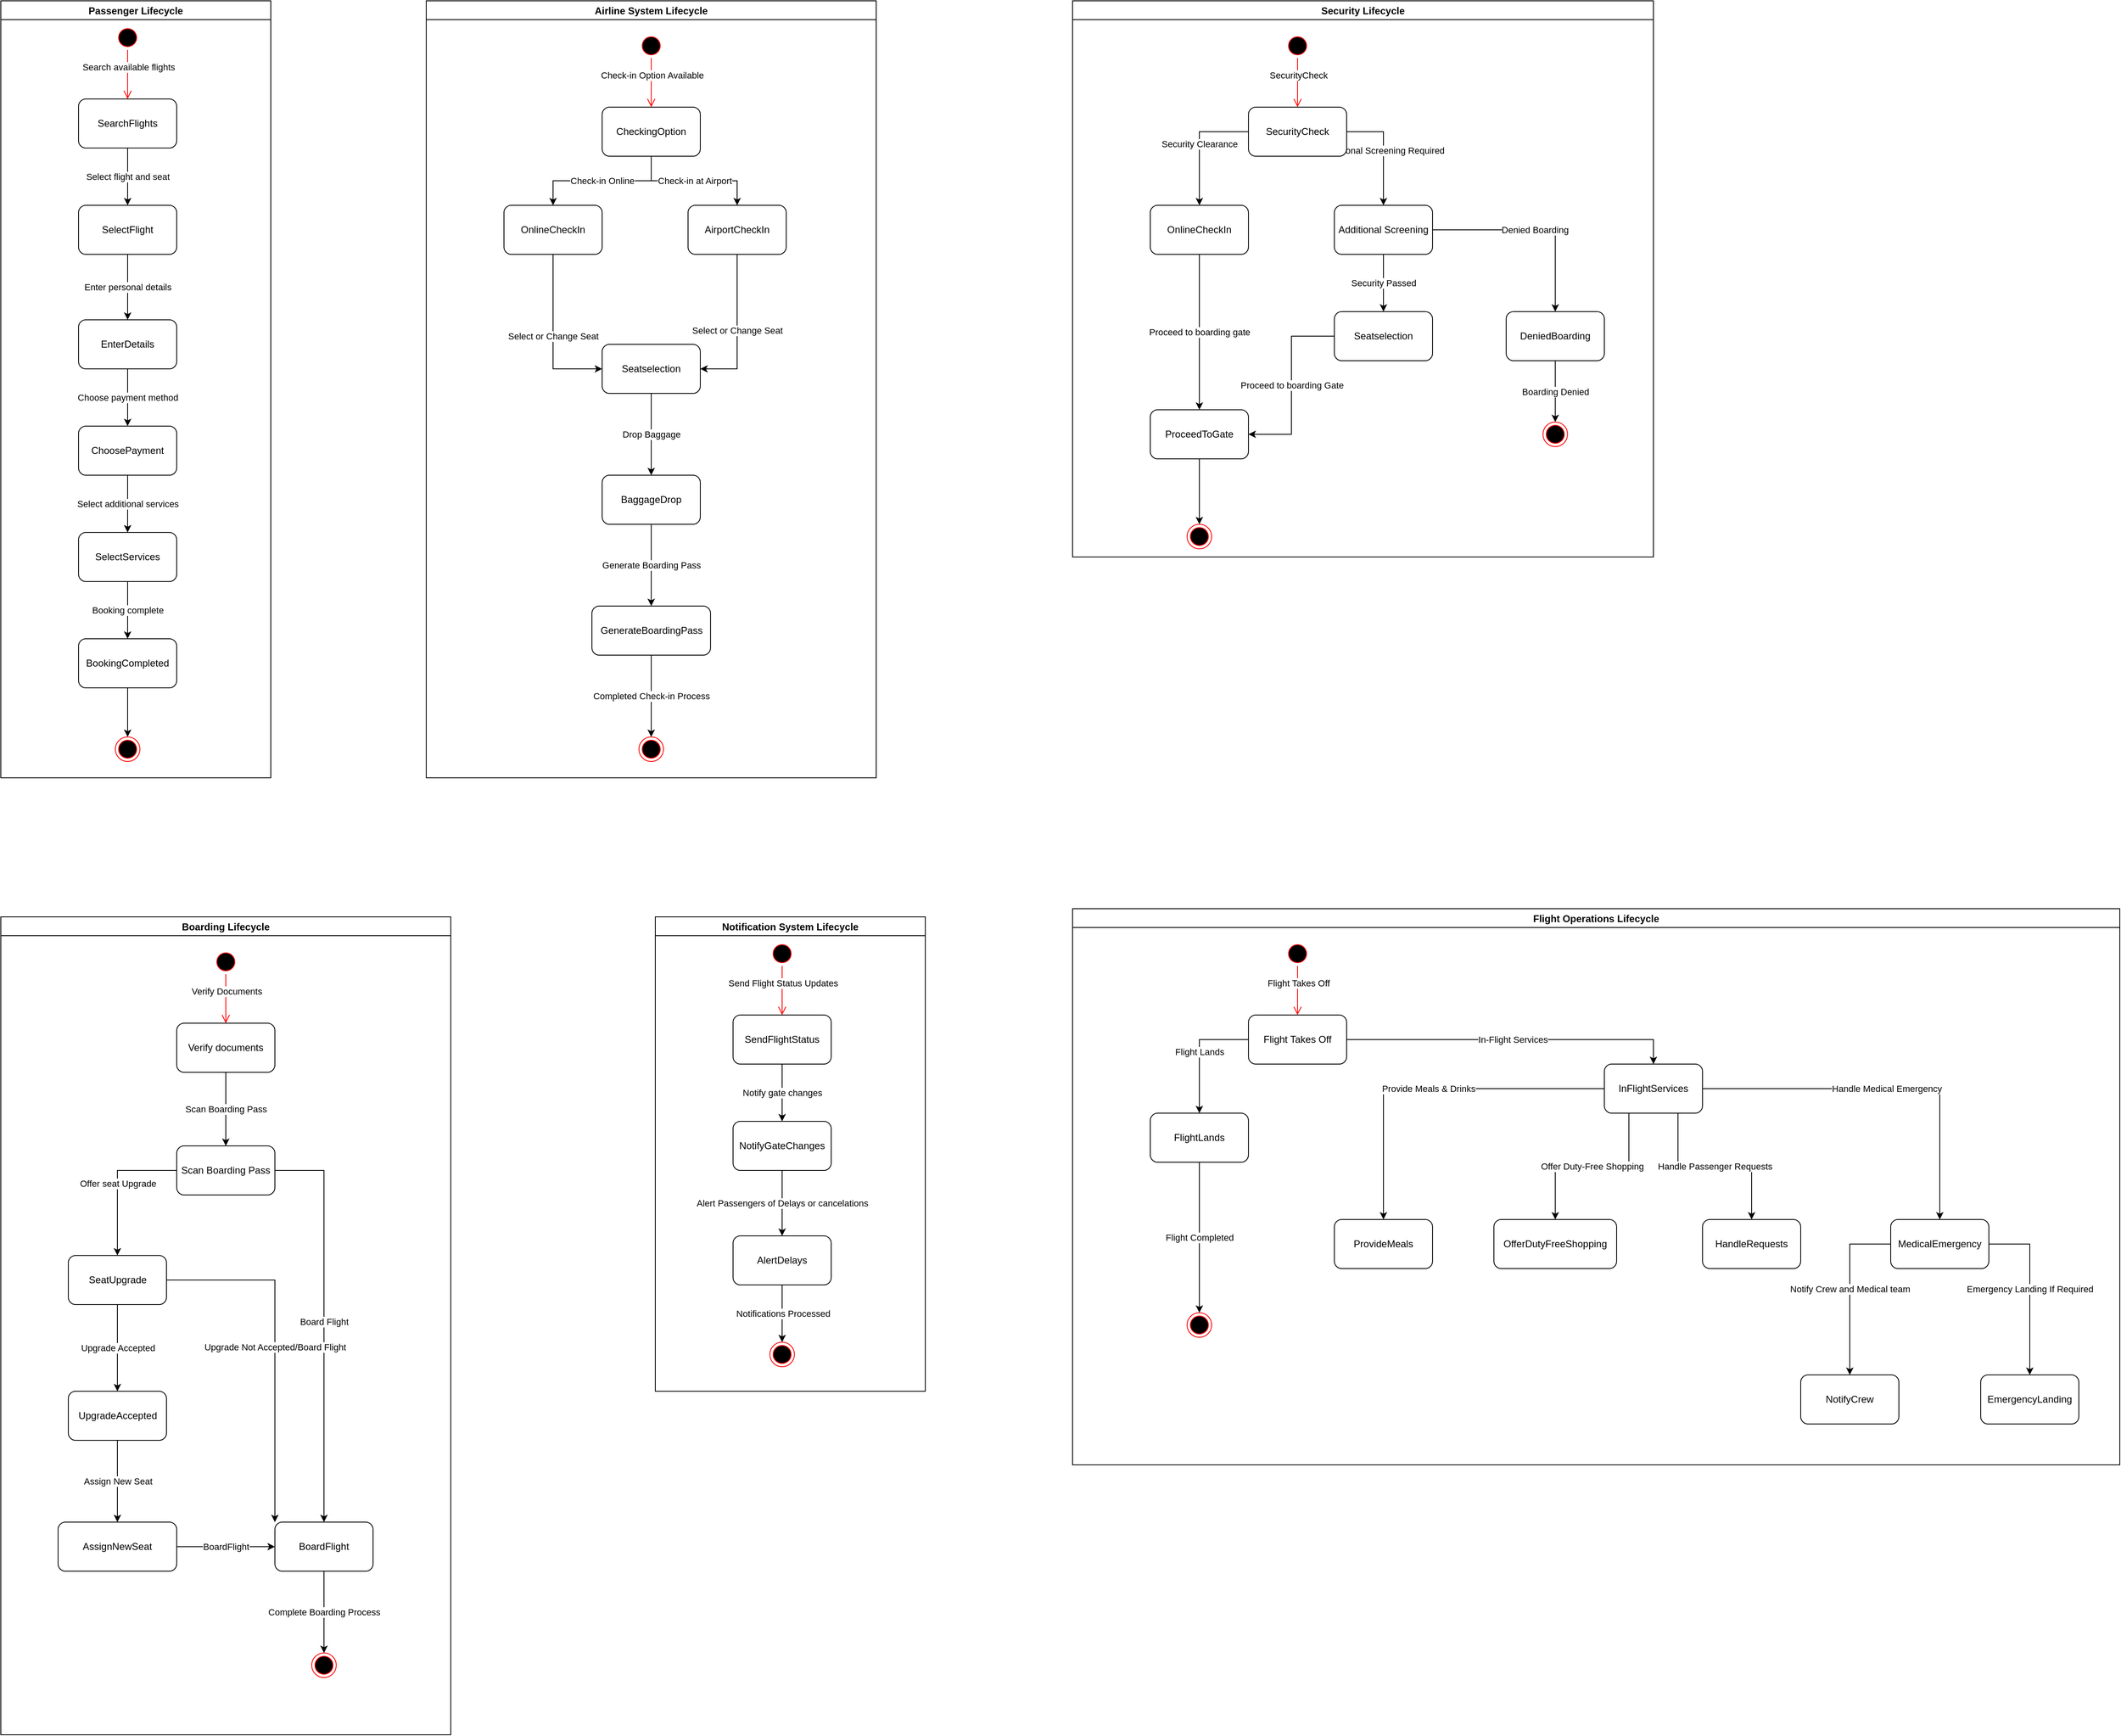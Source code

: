 <mxfile version="26.2.9">
  <diagram id="C5RBs43oDa-KdzZeNtuy" name="Page-1">
    <mxGraphModel dx="2456" dy="1389" grid="1" gridSize="10" guides="1" tooltips="1" connect="1" arrows="1" fold="1" page="1" pageScale="1" pageWidth="827" pageHeight="1169" math="0" shadow="0">
      <root>
        <mxCell id="WIyWlLk6GJQsqaUBKTNV-0" />
        <mxCell id="WIyWlLk6GJQsqaUBKTNV-1" parent="WIyWlLk6GJQsqaUBKTNV-0" />
        <mxCell id="yz-Z1-8aH_BNr-5GH5Zy-1" value="Passenger Lifecycle" style="swimlane;" vertex="1" parent="WIyWlLk6GJQsqaUBKTNV-1">
          <mxGeometry x="100" y="150" width="330" height="950" as="geometry" />
        </mxCell>
        <mxCell id="yz-Z1-8aH_BNr-5GH5Zy-2" value="" style="ellipse;html=1;shape=startState;fillColor=#000000;strokeColor=#ff0000;" vertex="1" parent="yz-Z1-8aH_BNr-5GH5Zy-1">
          <mxGeometry x="140" y="30" width="30" height="30" as="geometry" />
        </mxCell>
        <mxCell id="yz-Z1-8aH_BNr-5GH5Zy-3" value="Search available flights" style="edgeStyle=orthogonalEdgeStyle;html=1;verticalAlign=bottom;endArrow=open;endSize=8;strokeColor=#ff0000;rounded=0;" edge="1" source="yz-Z1-8aH_BNr-5GH5Zy-2" parent="yz-Z1-8aH_BNr-5GH5Zy-1">
          <mxGeometry relative="1" as="geometry">
            <mxPoint x="155" y="120" as="targetPoint" />
          </mxGeometry>
        </mxCell>
        <mxCell id="yz-Z1-8aH_BNr-5GH5Zy-10" value="Select flight and seat" style="edgeStyle=orthogonalEdgeStyle;rounded=0;orthogonalLoop=1;jettySize=auto;html=1;exitX=0.5;exitY=1;exitDx=0;exitDy=0;entryX=0.5;entryY=0;entryDx=0;entryDy=0;" edge="1" parent="yz-Z1-8aH_BNr-5GH5Zy-1" source="yz-Z1-8aH_BNr-5GH5Zy-4" target="yz-Z1-8aH_BNr-5GH5Zy-5">
          <mxGeometry relative="1" as="geometry" />
        </mxCell>
        <mxCell id="yz-Z1-8aH_BNr-5GH5Zy-4" value="SearchFlights" style="rounded=1;whiteSpace=wrap;html=1;" vertex="1" parent="yz-Z1-8aH_BNr-5GH5Zy-1">
          <mxGeometry x="95" y="120" width="120" height="60" as="geometry" />
        </mxCell>
        <mxCell id="yz-Z1-8aH_BNr-5GH5Zy-11" value="Enter personal details" style="edgeStyle=orthogonalEdgeStyle;rounded=0;orthogonalLoop=1;jettySize=auto;html=1;exitX=0.5;exitY=1;exitDx=0;exitDy=0;entryX=0.5;entryY=0;entryDx=0;entryDy=0;" edge="1" parent="yz-Z1-8aH_BNr-5GH5Zy-1" source="yz-Z1-8aH_BNr-5GH5Zy-5" target="yz-Z1-8aH_BNr-5GH5Zy-6">
          <mxGeometry relative="1" as="geometry" />
        </mxCell>
        <mxCell id="yz-Z1-8aH_BNr-5GH5Zy-5" value="SelectFlight" style="rounded=1;whiteSpace=wrap;html=1;" vertex="1" parent="yz-Z1-8aH_BNr-5GH5Zy-1">
          <mxGeometry x="95" y="250" width="120" height="60" as="geometry" />
        </mxCell>
        <mxCell id="yz-Z1-8aH_BNr-5GH5Zy-12" value="Choose payment method" style="edgeStyle=orthogonalEdgeStyle;rounded=0;orthogonalLoop=1;jettySize=auto;html=1;exitX=0.5;exitY=1;exitDx=0;exitDy=0;entryX=0.5;entryY=0;entryDx=0;entryDy=0;" edge="1" parent="yz-Z1-8aH_BNr-5GH5Zy-1" source="yz-Z1-8aH_BNr-5GH5Zy-6" target="yz-Z1-8aH_BNr-5GH5Zy-7">
          <mxGeometry relative="1" as="geometry" />
        </mxCell>
        <mxCell id="yz-Z1-8aH_BNr-5GH5Zy-6" value="EnterDetails" style="rounded=1;whiteSpace=wrap;html=1;" vertex="1" parent="yz-Z1-8aH_BNr-5GH5Zy-1">
          <mxGeometry x="95" y="390" width="120" height="60" as="geometry" />
        </mxCell>
        <mxCell id="yz-Z1-8aH_BNr-5GH5Zy-13" value="Select additional services" style="edgeStyle=orthogonalEdgeStyle;rounded=0;orthogonalLoop=1;jettySize=auto;html=1;exitX=0.5;exitY=1;exitDx=0;exitDy=0;" edge="1" parent="yz-Z1-8aH_BNr-5GH5Zy-1" source="yz-Z1-8aH_BNr-5GH5Zy-7" target="yz-Z1-8aH_BNr-5GH5Zy-8">
          <mxGeometry relative="1" as="geometry" />
        </mxCell>
        <mxCell id="yz-Z1-8aH_BNr-5GH5Zy-7" value="ChoosePayment" style="rounded=1;whiteSpace=wrap;html=1;" vertex="1" parent="yz-Z1-8aH_BNr-5GH5Zy-1">
          <mxGeometry x="95" y="520" width="120" height="60" as="geometry" />
        </mxCell>
        <mxCell id="yz-Z1-8aH_BNr-5GH5Zy-14" value="Booking complete" style="edgeStyle=orthogonalEdgeStyle;rounded=0;orthogonalLoop=1;jettySize=auto;html=1;exitX=0.5;exitY=1;exitDx=0;exitDy=0;entryX=0.5;entryY=0;entryDx=0;entryDy=0;" edge="1" parent="yz-Z1-8aH_BNr-5GH5Zy-1" source="yz-Z1-8aH_BNr-5GH5Zy-8" target="yz-Z1-8aH_BNr-5GH5Zy-9">
          <mxGeometry relative="1" as="geometry" />
        </mxCell>
        <mxCell id="yz-Z1-8aH_BNr-5GH5Zy-8" value="SelectServices" style="rounded=1;whiteSpace=wrap;html=1;" vertex="1" parent="yz-Z1-8aH_BNr-5GH5Zy-1">
          <mxGeometry x="95" y="650" width="120" height="60" as="geometry" />
        </mxCell>
        <mxCell id="yz-Z1-8aH_BNr-5GH5Zy-16" style="edgeStyle=orthogonalEdgeStyle;rounded=0;orthogonalLoop=1;jettySize=auto;html=1;exitX=0.5;exitY=1;exitDx=0;exitDy=0;" edge="1" parent="yz-Z1-8aH_BNr-5GH5Zy-1" source="yz-Z1-8aH_BNr-5GH5Zy-9" target="yz-Z1-8aH_BNr-5GH5Zy-15">
          <mxGeometry relative="1" as="geometry" />
        </mxCell>
        <mxCell id="yz-Z1-8aH_BNr-5GH5Zy-9" value="BookingCompleted" style="rounded=1;whiteSpace=wrap;html=1;" vertex="1" parent="yz-Z1-8aH_BNr-5GH5Zy-1">
          <mxGeometry x="95" y="780" width="120" height="60" as="geometry" />
        </mxCell>
        <mxCell id="yz-Z1-8aH_BNr-5GH5Zy-15" value="" style="ellipse;html=1;shape=endState;fillColor=#000000;strokeColor=#ff0000;" vertex="1" parent="yz-Z1-8aH_BNr-5GH5Zy-1">
          <mxGeometry x="140" y="900" width="30" height="30" as="geometry" />
        </mxCell>
        <mxCell id="yz-Z1-8aH_BNr-5GH5Zy-17" value="Airline System Lifecycle" style="swimlane;" vertex="1" parent="WIyWlLk6GJQsqaUBKTNV-1">
          <mxGeometry x="620" y="150" width="550" height="950" as="geometry" />
        </mxCell>
        <mxCell id="yz-Z1-8aH_BNr-5GH5Zy-18" value="" style="ellipse;html=1;shape=startState;fillColor=#000000;strokeColor=#ff0000;" vertex="1" parent="yz-Z1-8aH_BNr-5GH5Zy-17">
          <mxGeometry x="260" y="40" width="30" height="30" as="geometry" />
        </mxCell>
        <mxCell id="yz-Z1-8aH_BNr-5GH5Zy-19" value="Check-in Option Available" style="edgeStyle=orthogonalEdgeStyle;html=1;verticalAlign=bottom;endArrow=open;endSize=8;strokeColor=#ff0000;rounded=0;" edge="1" parent="yz-Z1-8aH_BNr-5GH5Zy-17" source="yz-Z1-8aH_BNr-5GH5Zy-18">
          <mxGeometry relative="1" as="geometry">
            <mxPoint x="275" y="130" as="targetPoint" />
          </mxGeometry>
        </mxCell>
        <mxCell id="yz-Z1-8aH_BNr-5GH5Zy-20" value="Check-in Online" style="edgeStyle=orthogonalEdgeStyle;rounded=0;orthogonalLoop=1;jettySize=auto;html=1;exitX=0.5;exitY=1;exitDx=0;exitDy=0;entryX=0.5;entryY=0;entryDx=0;entryDy=0;" edge="1" parent="yz-Z1-8aH_BNr-5GH5Zy-17" source="yz-Z1-8aH_BNr-5GH5Zy-21" target="yz-Z1-8aH_BNr-5GH5Zy-23">
          <mxGeometry relative="1" as="geometry" />
        </mxCell>
        <mxCell id="yz-Z1-8aH_BNr-5GH5Zy-33" value="Check-in at Airport" style="edgeStyle=orthogonalEdgeStyle;rounded=0;orthogonalLoop=1;jettySize=auto;html=1;exitX=0.5;exitY=1;exitDx=0;exitDy=0;entryX=0.5;entryY=0;entryDx=0;entryDy=0;" edge="1" parent="yz-Z1-8aH_BNr-5GH5Zy-17" source="yz-Z1-8aH_BNr-5GH5Zy-21" target="yz-Z1-8aH_BNr-5GH5Zy-25">
          <mxGeometry relative="1" as="geometry" />
        </mxCell>
        <mxCell id="yz-Z1-8aH_BNr-5GH5Zy-21" value="CheckingOption" style="rounded=1;whiteSpace=wrap;html=1;" vertex="1" parent="yz-Z1-8aH_BNr-5GH5Zy-17">
          <mxGeometry x="215" y="130" width="120" height="60" as="geometry" />
        </mxCell>
        <mxCell id="yz-Z1-8aH_BNr-5GH5Zy-34" value="Select or Change Seat" style="edgeStyle=orthogonalEdgeStyle;rounded=0;orthogonalLoop=1;jettySize=auto;html=1;exitX=0.5;exitY=1;exitDx=0;exitDy=0;entryX=0;entryY=0.5;entryDx=0;entryDy=0;" edge="1" parent="yz-Z1-8aH_BNr-5GH5Zy-17" source="yz-Z1-8aH_BNr-5GH5Zy-23" target="yz-Z1-8aH_BNr-5GH5Zy-27">
          <mxGeometry relative="1" as="geometry" />
        </mxCell>
        <mxCell id="yz-Z1-8aH_BNr-5GH5Zy-23" value="OnlineCheckIn" style="rounded=1;whiteSpace=wrap;html=1;" vertex="1" parent="yz-Z1-8aH_BNr-5GH5Zy-17">
          <mxGeometry x="95" y="250" width="120" height="60" as="geometry" />
        </mxCell>
        <mxCell id="yz-Z1-8aH_BNr-5GH5Zy-24" value="Select or Change Seat" style="edgeStyle=orthogonalEdgeStyle;rounded=0;orthogonalLoop=1;jettySize=auto;html=1;exitX=0.5;exitY=1;exitDx=0;exitDy=0;entryX=1;entryY=0.5;entryDx=0;entryDy=0;" edge="1" parent="yz-Z1-8aH_BNr-5GH5Zy-17" source="yz-Z1-8aH_BNr-5GH5Zy-25" target="yz-Z1-8aH_BNr-5GH5Zy-27">
          <mxGeometry relative="1" as="geometry">
            <Array as="points">
              <mxPoint x="380" y="450" />
            </Array>
          </mxGeometry>
        </mxCell>
        <mxCell id="yz-Z1-8aH_BNr-5GH5Zy-25" value="AirportCheckIn" style="rounded=1;whiteSpace=wrap;html=1;" vertex="1" parent="yz-Z1-8aH_BNr-5GH5Zy-17">
          <mxGeometry x="320" y="250" width="120" height="60" as="geometry" />
        </mxCell>
        <mxCell id="yz-Z1-8aH_BNr-5GH5Zy-26" value="Drop Baggage" style="edgeStyle=orthogonalEdgeStyle;rounded=0;orthogonalLoop=1;jettySize=auto;html=1;exitX=0.5;exitY=1;exitDx=0;exitDy=0;" edge="1" parent="yz-Z1-8aH_BNr-5GH5Zy-17" source="yz-Z1-8aH_BNr-5GH5Zy-27" target="yz-Z1-8aH_BNr-5GH5Zy-29">
          <mxGeometry relative="1" as="geometry" />
        </mxCell>
        <mxCell id="yz-Z1-8aH_BNr-5GH5Zy-27" value="Seatselection" style="rounded=1;whiteSpace=wrap;html=1;" vertex="1" parent="yz-Z1-8aH_BNr-5GH5Zy-17">
          <mxGeometry x="215" y="420" width="120" height="60" as="geometry" />
        </mxCell>
        <mxCell id="yz-Z1-8aH_BNr-5GH5Zy-28" value="Generate Boarding Pass" style="edgeStyle=orthogonalEdgeStyle;rounded=0;orthogonalLoop=1;jettySize=auto;html=1;exitX=0.5;exitY=1;exitDx=0;exitDy=0;entryX=0.5;entryY=0;entryDx=0;entryDy=0;" edge="1" parent="yz-Z1-8aH_BNr-5GH5Zy-17" source="yz-Z1-8aH_BNr-5GH5Zy-29" target="yz-Z1-8aH_BNr-5GH5Zy-31">
          <mxGeometry relative="1" as="geometry" />
        </mxCell>
        <mxCell id="yz-Z1-8aH_BNr-5GH5Zy-29" value="BaggageDrop" style="rounded=1;whiteSpace=wrap;html=1;" vertex="1" parent="yz-Z1-8aH_BNr-5GH5Zy-17">
          <mxGeometry x="215" y="580" width="120" height="60" as="geometry" />
        </mxCell>
        <mxCell id="yz-Z1-8aH_BNr-5GH5Zy-30" value="Completed Check-in Process" style="edgeStyle=orthogonalEdgeStyle;rounded=0;orthogonalLoop=1;jettySize=auto;html=1;exitX=0.5;exitY=1;exitDx=0;exitDy=0;" edge="1" parent="yz-Z1-8aH_BNr-5GH5Zy-17" source="yz-Z1-8aH_BNr-5GH5Zy-31" target="yz-Z1-8aH_BNr-5GH5Zy-32">
          <mxGeometry relative="1" as="geometry" />
        </mxCell>
        <mxCell id="yz-Z1-8aH_BNr-5GH5Zy-31" value="GenerateBoardingPass" style="rounded=1;whiteSpace=wrap;html=1;" vertex="1" parent="yz-Z1-8aH_BNr-5GH5Zy-17">
          <mxGeometry x="202.5" y="740" width="145" height="60" as="geometry" />
        </mxCell>
        <mxCell id="yz-Z1-8aH_BNr-5GH5Zy-32" value="" style="ellipse;html=1;shape=endState;fillColor=#000000;strokeColor=#ff0000;" vertex="1" parent="yz-Z1-8aH_BNr-5GH5Zy-17">
          <mxGeometry x="260" y="900" width="30" height="30" as="geometry" />
        </mxCell>
        <mxCell id="yz-Z1-8aH_BNr-5GH5Zy-35" value="Security Lifecycle" style="swimlane;" vertex="1" parent="WIyWlLk6GJQsqaUBKTNV-1">
          <mxGeometry x="1410" y="150" width="710" height="680" as="geometry" />
        </mxCell>
        <mxCell id="yz-Z1-8aH_BNr-5GH5Zy-36" value="" style="ellipse;html=1;shape=startState;fillColor=#000000;strokeColor=#ff0000;" vertex="1" parent="yz-Z1-8aH_BNr-5GH5Zy-35">
          <mxGeometry x="260" y="40" width="30" height="30" as="geometry" />
        </mxCell>
        <mxCell id="yz-Z1-8aH_BNr-5GH5Zy-37" value="SecurityCheck" style="edgeStyle=orthogonalEdgeStyle;html=1;verticalAlign=bottom;endArrow=open;endSize=8;strokeColor=#ff0000;rounded=0;" edge="1" parent="yz-Z1-8aH_BNr-5GH5Zy-35" source="yz-Z1-8aH_BNr-5GH5Zy-36">
          <mxGeometry relative="1" as="geometry">
            <mxPoint x="275" y="130" as="targetPoint" />
          </mxGeometry>
        </mxCell>
        <mxCell id="yz-Z1-8aH_BNr-5GH5Zy-38" value="Security Clearance" style="edgeStyle=orthogonalEdgeStyle;rounded=0;orthogonalLoop=1;jettySize=auto;html=1;exitX=0;exitY=0.5;exitDx=0;exitDy=0;entryX=0.5;entryY=0;entryDx=0;entryDy=0;" edge="1" parent="yz-Z1-8aH_BNr-5GH5Zy-35" source="yz-Z1-8aH_BNr-5GH5Zy-40" target="yz-Z1-8aH_BNr-5GH5Zy-42">
          <mxGeometry relative="1" as="geometry" />
        </mxCell>
        <mxCell id="yz-Z1-8aH_BNr-5GH5Zy-39" value="Additional Screening Required" style="edgeStyle=orthogonalEdgeStyle;rounded=0;orthogonalLoop=1;jettySize=auto;html=1;exitX=1;exitY=0.5;exitDx=0;exitDy=0;entryX=0.5;entryY=0;entryDx=0;entryDy=0;" edge="1" parent="yz-Z1-8aH_BNr-5GH5Zy-35" source="yz-Z1-8aH_BNr-5GH5Zy-40" target="yz-Z1-8aH_BNr-5GH5Zy-44">
          <mxGeometry relative="1" as="geometry" />
        </mxCell>
        <mxCell id="yz-Z1-8aH_BNr-5GH5Zy-40" value="SecurityCheck" style="rounded=1;whiteSpace=wrap;html=1;" vertex="1" parent="yz-Z1-8aH_BNr-5GH5Zy-35">
          <mxGeometry x="215" y="130" width="120" height="60" as="geometry" />
        </mxCell>
        <mxCell id="yz-Z1-8aH_BNr-5GH5Zy-41" value="Proceed to boarding gate" style="edgeStyle=orthogonalEdgeStyle;rounded=0;orthogonalLoop=1;jettySize=auto;html=1;exitX=0.5;exitY=1;exitDx=0;exitDy=0;entryX=0.5;entryY=0;entryDx=0;entryDy=0;" edge="1" parent="yz-Z1-8aH_BNr-5GH5Zy-35" source="yz-Z1-8aH_BNr-5GH5Zy-42" target="yz-Z1-8aH_BNr-5GH5Zy-46">
          <mxGeometry relative="1" as="geometry" />
        </mxCell>
        <mxCell id="yz-Z1-8aH_BNr-5GH5Zy-42" value="OnlineCheckIn" style="rounded=1;whiteSpace=wrap;html=1;" vertex="1" parent="yz-Z1-8aH_BNr-5GH5Zy-35">
          <mxGeometry x="95" y="250" width="120" height="60" as="geometry" />
        </mxCell>
        <mxCell id="yz-Z1-8aH_BNr-5GH5Zy-56" value="Denied Boarding" style="edgeStyle=orthogonalEdgeStyle;rounded=0;orthogonalLoop=1;jettySize=auto;html=1;exitX=1;exitY=0.5;exitDx=0;exitDy=0;entryX=0.5;entryY=0;entryDx=0;entryDy=0;" edge="1" parent="yz-Z1-8aH_BNr-5GH5Zy-35" source="yz-Z1-8aH_BNr-5GH5Zy-44" target="yz-Z1-8aH_BNr-5GH5Zy-54">
          <mxGeometry relative="1" as="geometry" />
        </mxCell>
        <mxCell id="yz-Z1-8aH_BNr-5GH5Zy-57" value="Security Passed" style="edgeStyle=orthogonalEdgeStyle;rounded=0;orthogonalLoop=1;jettySize=auto;html=1;exitX=0.5;exitY=1;exitDx=0;exitDy=0;entryX=0.5;entryY=0;entryDx=0;entryDy=0;" edge="1" parent="yz-Z1-8aH_BNr-5GH5Zy-35" source="yz-Z1-8aH_BNr-5GH5Zy-44" target="yz-Z1-8aH_BNr-5GH5Zy-52">
          <mxGeometry relative="1" as="geometry" />
        </mxCell>
        <mxCell id="yz-Z1-8aH_BNr-5GH5Zy-44" value="Additional Screening" style="rounded=1;whiteSpace=wrap;html=1;" vertex="1" parent="yz-Z1-8aH_BNr-5GH5Zy-35">
          <mxGeometry x="320" y="250" width="120" height="60" as="geometry" />
        </mxCell>
        <mxCell id="yz-Z1-8aH_BNr-5GH5Zy-60" style="edgeStyle=orthogonalEdgeStyle;rounded=0;orthogonalLoop=1;jettySize=auto;html=1;exitX=0.5;exitY=1;exitDx=0;exitDy=0;entryX=0.5;entryY=0;entryDx=0;entryDy=0;" edge="1" parent="yz-Z1-8aH_BNr-5GH5Zy-35" source="yz-Z1-8aH_BNr-5GH5Zy-46" target="yz-Z1-8aH_BNr-5GH5Zy-59">
          <mxGeometry relative="1" as="geometry" />
        </mxCell>
        <mxCell id="yz-Z1-8aH_BNr-5GH5Zy-46" value="ProceedToGate" style="rounded=1;whiteSpace=wrap;html=1;" vertex="1" parent="yz-Z1-8aH_BNr-5GH5Zy-35">
          <mxGeometry x="95" y="500" width="120" height="60" as="geometry" />
        </mxCell>
        <mxCell id="yz-Z1-8aH_BNr-5GH5Zy-51" value="" style="ellipse;html=1;shape=endState;fillColor=#000000;strokeColor=#ff0000;" vertex="1" parent="yz-Z1-8aH_BNr-5GH5Zy-35">
          <mxGeometry x="575" y="515" width="30" height="30" as="geometry" />
        </mxCell>
        <mxCell id="yz-Z1-8aH_BNr-5GH5Zy-53" value="Proceed to boarding Gate" style="edgeStyle=orthogonalEdgeStyle;rounded=0;orthogonalLoop=1;jettySize=auto;html=1;exitX=0;exitY=0.5;exitDx=0;exitDy=0;entryX=1;entryY=0.5;entryDx=0;entryDy=0;" edge="1" parent="yz-Z1-8aH_BNr-5GH5Zy-35" source="yz-Z1-8aH_BNr-5GH5Zy-52" target="yz-Z1-8aH_BNr-5GH5Zy-46">
          <mxGeometry relative="1" as="geometry" />
        </mxCell>
        <mxCell id="yz-Z1-8aH_BNr-5GH5Zy-52" value="Seatselection" style="rounded=1;whiteSpace=wrap;html=1;" vertex="1" parent="yz-Z1-8aH_BNr-5GH5Zy-35">
          <mxGeometry x="320" y="380" width="120" height="60" as="geometry" />
        </mxCell>
        <mxCell id="yz-Z1-8aH_BNr-5GH5Zy-58" value="Boarding Denied" style="edgeStyle=orthogonalEdgeStyle;rounded=0;orthogonalLoop=1;jettySize=auto;html=1;exitX=0.5;exitY=1;exitDx=0;exitDy=0;entryX=0.5;entryY=0;entryDx=0;entryDy=0;" edge="1" parent="yz-Z1-8aH_BNr-5GH5Zy-35" source="yz-Z1-8aH_BNr-5GH5Zy-54" target="yz-Z1-8aH_BNr-5GH5Zy-51">
          <mxGeometry relative="1" as="geometry" />
        </mxCell>
        <mxCell id="yz-Z1-8aH_BNr-5GH5Zy-54" value="DeniedBoarding" style="rounded=1;whiteSpace=wrap;html=1;" vertex="1" parent="yz-Z1-8aH_BNr-5GH5Zy-35">
          <mxGeometry x="530" y="380" width="120" height="60" as="geometry" />
        </mxCell>
        <mxCell id="yz-Z1-8aH_BNr-5GH5Zy-59" value="" style="ellipse;html=1;shape=endState;fillColor=#000000;strokeColor=#ff0000;" vertex="1" parent="yz-Z1-8aH_BNr-5GH5Zy-35">
          <mxGeometry x="140" y="640" width="30" height="30" as="geometry" />
        </mxCell>
        <mxCell id="yz-Z1-8aH_BNr-5GH5Zy-61" value="Boarding Lifecycle" style="swimlane;" vertex="1" parent="WIyWlLk6GJQsqaUBKTNV-1">
          <mxGeometry x="100" y="1270" width="550" height="1000" as="geometry" />
        </mxCell>
        <mxCell id="yz-Z1-8aH_BNr-5GH5Zy-62" value="" style="ellipse;html=1;shape=startState;fillColor=#000000;strokeColor=#ff0000;" vertex="1" parent="yz-Z1-8aH_BNr-5GH5Zy-61">
          <mxGeometry x="260" y="40" width="30" height="30" as="geometry" />
        </mxCell>
        <mxCell id="yz-Z1-8aH_BNr-5GH5Zy-63" value="Verify Documents" style="edgeStyle=orthogonalEdgeStyle;html=1;verticalAlign=bottom;endArrow=open;endSize=8;strokeColor=#ff0000;rounded=0;" edge="1" parent="yz-Z1-8aH_BNr-5GH5Zy-61" source="yz-Z1-8aH_BNr-5GH5Zy-62">
          <mxGeometry relative="1" as="geometry">
            <mxPoint x="275" y="130" as="targetPoint" />
          </mxGeometry>
        </mxCell>
        <mxCell id="yz-Z1-8aH_BNr-5GH5Zy-64" value="Scan Boarding Pass" style="edgeStyle=orthogonalEdgeStyle;rounded=0;orthogonalLoop=1;jettySize=auto;html=1;exitX=0.5;exitY=1;exitDx=0;exitDy=0;entryX=0.5;entryY=0;entryDx=0;entryDy=0;" edge="1" parent="yz-Z1-8aH_BNr-5GH5Zy-61" source="yz-Z1-8aH_BNr-5GH5Zy-66" target="yz-Z1-8aH_BNr-5GH5Zy-68">
          <mxGeometry relative="1" as="geometry" />
        </mxCell>
        <mxCell id="yz-Z1-8aH_BNr-5GH5Zy-66" value="Verify documents" style="rounded=1;whiteSpace=wrap;html=1;" vertex="1" parent="yz-Z1-8aH_BNr-5GH5Zy-61">
          <mxGeometry x="215" y="130" width="120" height="60" as="geometry" />
        </mxCell>
        <mxCell id="yz-Z1-8aH_BNr-5GH5Zy-67" value="Offer seat Upgrade" style="edgeStyle=orthogonalEdgeStyle;rounded=0;orthogonalLoop=1;jettySize=auto;html=1;exitX=0;exitY=0.5;exitDx=0;exitDy=0;entryX=0.5;entryY=0;entryDx=0;entryDy=0;" edge="1" parent="yz-Z1-8aH_BNr-5GH5Zy-61" source="yz-Z1-8aH_BNr-5GH5Zy-68" target="yz-Z1-8aH_BNr-5GH5Zy-72">
          <mxGeometry relative="1" as="geometry" />
        </mxCell>
        <mxCell id="yz-Z1-8aH_BNr-5GH5Zy-80" value="Board Flight" style="edgeStyle=orthogonalEdgeStyle;rounded=0;orthogonalLoop=1;jettySize=auto;html=1;exitX=1;exitY=0.5;exitDx=0;exitDy=0;entryX=0.5;entryY=0;entryDx=0;entryDy=0;" edge="1" parent="yz-Z1-8aH_BNr-5GH5Zy-61" source="yz-Z1-8aH_BNr-5GH5Zy-68" target="yz-Z1-8aH_BNr-5GH5Zy-79">
          <mxGeometry relative="1" as="geometry" />
        </mxCell>
        <mxCell id="yz-Z1-8aH_BNr-5GH5Zy-68" value="Scan Boarding Pass" style="rounded=1;whiteSpace=wrap;html=1;" vertex="1" parent="yz-Z1-8aH_BNr-5GH5Zy-61">
          <mxGeometry x="215" y="280" width="120" height="60" as="geometry" />
        </mxCell>
        <mxCell id="yz-Z1-8aH_BNr-5GH5Zy-71" value="Upgrade Accepted" style="edgeStyle=orthogonalEdgeStyle;rounded=0;orthogonalLoop=1;jettySize=auto;html=1;exitX=0.5;exitY=1;exitDx=0;exitDy=0;" edge="1" parent="yz-Z1-8aH_BNr-5GH5Zy-61" source="yz-Z1-8aH_BNr-5GH5Zy-72" target="yz-Z1-8aH_BNr-5GH5Zy-74">
          <mxGeometry relative="1" as="geometry" />
        </mxCell>
        <mxCell id="yz-Z1-8aH_BNr-5GH5Zy-84" value="Upgrade Not Accepted/Board Flight" style="edgeStyle=orthogonalEdgeStyle;rounded=0;orthogonalLoop=1;jettySize=auto;html=1;exitX=1;exitY=0.5;exitDx=0;exitDy=0;entryX=0;entryY=0;entryDx=0;entryDy=0;" edge="1" parent="yz-Z1-8aH_BNr-5GH5Zy-61" source="yz-Z1-8aH_BNr-5GH5Zy-72" target="yz-Z1-8aH_BNr-5GH5Zy-79">
          <mxGeometry relative="1" as="geometry" />
        </mxCell>
        <mxCell id="yz-Z1-8aH_BNr-5GH5Zy-72" value="SeatUpgrade" style="rounded=1;whiteSpace=wrap;html=1;" vertex="1" parent="yz-Z1-8aH_BNr-5GH5Zy-61">
          <mxGeometry x="82.5" y="414" width="120" height="60" as="geometry" />
        </mxCell>
        <mxCell id="yz-Z1-8aH_BNr-5GH5Zy-73" value="Assign New Seat" style="edgeStyle=orthogonalEdgeStyle;rounded=0;orthogonalLoop=1;jettySize=auto;html=1;exitX=0.5;exitY=1;exitDx=0;exitDy=0;entryX=0.5;entryY=0;entryDx=0;entryDy=0;" edge="1" parent="yz-Z1-8aH_BNr-5GH5Zy-61" source="yz-Z1-8aH_BNr-5GH5Zy-74" target="yz-Z1-8aH_BNr-5GH5Zy-76">
          <mxGeometry relative="1" as="geometry" />
        </mxCell>
        <mxCell id="yz-Z1-8aH_BNr-5GH5Zy-74" value="UpgradeAccepted" style="rounded=1;whiteSpace=wrap;html=1;" vertex="1" parent="yz-Z1-8aH_BNr-5GH5Zy-61">
          <mxGeometry x="82.5" y="580" width="120" height="60" as="geometry" />
        </mxCell>
        <mxCell id="yz-Z1-8aH_BNr-5GH5Zy-81" value="BoardFlight" style="edgeStyle=orthogonalEdgeStyle;rounded=0;orthogonalLoop=1;jettySize=auto;html=1;exitX=1;exitY=0.5;exitDx=0;exitDy=0;entryX=0;entryY=0.5;entryDx=0;entryDy=0;" edge="1" parent="yz-Z1-8aH_BNr-5GH5Zy-61" source="yz-Z1-8aH_BNr-5GH5Zy-76" target="yz-Z1-8aH_BNr-5GH5Zy-79">
          <mxGeometry relative="1" as="geometry" />
        </mxCell>
        <mxCell id="yz-Z1-8aH_BNr-5GH5Zy-76" value="AssignNewSeat" style="rounded=1;whiteSpace=wrap;html=1;" vertex="1" parent="yz-Z1-8aH_BNr-5GH5Zy-61">
          <mxGeometry x="70" y="740" width="145" height="60" as="geometry" />
        </mxCell>
        <mxCell id="yz-Z1-8aH_BNr-5GH5Zy-83" value="Complete Boarding Process" style="edgeStyle=orthogonalEdgeStyle;rounded=0;orthogonalLoop=1;jettySize=auto;html=1;exitX=0.5;exitY=1;exitDx=0;exitDy=0;entryX=0.5;entryY=0;entryDx=0;entryDy=0;" edge="1" parent="yz-Z1-8aH_BNr-5GH5Zy-61" source="yz-Z1-8aH_BNr-5GH5Zy-79" target="yz-Z1-8aH_BNr-5GH5Zy-82">
          <mxGeometry relative="1" as="geometry" />
        </mxCell>
        <mxCell id="yz-Z1-8aH_BNr-5GH5Zy-79" value="BoardFlight" style="rounded=1;whiteSpace=wrap;html=1;" vertex="1" parent="yz-Z1-8aH_BNr-5GH5Zy-61">
          <mxGeometry x="335" y="740" width="120" height="60" as="geometry" />
        </mxCell>
        <mxCell id="yz-Z1-8aH_BNr-5GH5Zy-82" value="" style="ellipse;html=1;shape=endState;fillColor=#000000;strokeColor=#ff0000;" vertex="1" parent="yz-Z1-8aH_BNr-5GH5Zy-61">
          <mxGeometry x="380" y="900" width="30" height="30" as="geometry" />
        </mxCell>
        <mxCell id="yz-Z1-8aH_BNr-5GH5Zy-85" value="Notification System Lifecycle" style="swimlane;" vertex="1" parent="WIyWlLk6GJQsqaUBKTNV-1">
          <mxGeometry x="900" y="1270" width="330" height="580" as="geometry" />
        </mxCell>
        <mxCell id="yz-Z1-8aH_BNr-5GH5Zy-86" value="" style="ellipse;html=1;shape=startState;fillColor=#000000;strokeColor=#ff0000;" vertex="1" parent="yz-Z1-8aH_BNr-5GH5Zy-85">
          <mxGeometry x="140" y="30" width="30" height="30" as="geometry" />
        </mxCell>
        <mxCell id="yz-Z1-8aH_BNr-5GH5Zy-87" value="Send Flight Status Updates" style="edgeStyle=orthogonalEdgeStyle;html=1;verticalAlign=bottom;endArrow=open;endSize=8;strokeColor=#ff0000;rounded=0;" edge="1" parent="yz-Z1-8aH_BNr-5GH5Zy-85" source="yz-Z1-8aH_BNr-5GH5Zy-86">
          <mxGeometry relative="1" as="geometry">
            <mxPoint x="155" y="120" as="targetPoint" />
          </mxGeometry>
        </mxCell>
        <mxCell id="yz-Z1-8aH_BNr-5GH5Zy-88" value="Notify gate changes" style="edgeStyle=orthogonalEdgeStyle;rounded=0;orthogonalLoop=1;jettySize=auto;html=1;exitX=0.5;exitY=1;exitDx=0;exitDy=0;entryX=0.5;entryY=0;entryDx=0;entryDy=0;" edge="1" parent="yz-Z1-8aH_BNr-5GH5Zy-85" source="yz-Z1-8aH_BNr-5GH5Zy-89" target="yz-Z1-8aH_BNr-5GH5Zy-91">
          <mxGeometry relative="1" as="geometry" />
        </mxCell>
        <mxCell id="yz-Z1-8aH_BNr-5GH5Zy-89" value="SendFlightStatus" style="rounded=1;whiteSpace=wrap;html=1;" vertex="1" parent="yz-Z1-8aH_BNr-5GH5Zy-85">
          <mxGeometry x="95" y="120" width="120" height="60" as="geometry" />
        </mxCell>
        <mxCell id="yz-Z1-8aH_BNr-5GH5Zy-90" value="Alert Passengers of Delays or cancelations" style="edgeStyle=orthogonalEdgeStyle;rounded=0;orthogonalLoop=1;jettySize=auto;html=1;exitX=0.5;exitY=1;exitDx=0;exitDy=0;entryX=0.5;entryY=0;entryDx=0;entryDy=0;" edge="1" parent="yz-Z1-8aH_BNr-5GH5Zy-85" source="yz-Z1-8aH_BNr-5GH5Zy-91" target="yz-Z1-8aH_BNr-5GH5Zy-93">
          <mxGeometry relative="1" as="geometry" />
        </mxCell>
        <mxCell id="yz-Z1-8aH_BNr-5GH5Zy-91" value="NotifyGateChanges" style="rounded=1;whiteSpace=wrap;html=1;" vertex="1" parent="yz-Z1-8aH_BNr-5GH5Zy-85">
          <mxGeometry x="95" y="250" width="120" height="60" as="geometry" />
        </mxCell>
        <mxCell id="yz-Z1-8aH_BNr-5GH5Zy-92" value="Notifications Processed" style="edgeStyle=orthogonalEdgeStyle;rounded=0;orthogonalLoop=1;jettySize=auto;html=1;exitX=0.5;exitY=1;exitDx=0;exitDy=0;entryX=0.5;entryY=0;entryDx=0;entryDy=0;" edge="1" parent="yz-Z1-8aH_BNr-5GH5Zy-85" source="yz-Z1-8aH_BNr-5GH5Zy-93">
          <mxGeometry relative="1" as="geometry">
            <mxPoint x="155" y="520" as="targetPoint" />
          </mxGeometry>
        </mxCell>
        <mxCell id="yz-Z1-8aH_BNr-5GH5Zy-93" value="AlertDelays" style="rounded=1;whiteSpace=wrap;html=1;" vertex="1" parent="yz-Z1-8aH_BNr-5GH5Zy-85">
          <mxGeometry x="95" y="390" width="120" height="60" as="geometry" />
        </mxCell>
        <mxCell id="yz-Z1-8aH_BNr-5GH5Zy-108" value="" style="ellipse;html=1;shape=endState;fillColor=#000000;strokeColor=#ff0000;" vertex="1" parent="yz-Z1-8aH_BNr-5GH5Zy-85">
          <mxGeometry x="140" y="520" width="30" height="30" as="geometry" />
        </mxCell>
        <mxCell id="yz-Z1-8aH_BNr-5GH5Zy-127" value="Flight Operations Lifecycle" style="swimlane;" vertex="1" parent="WIyWlLk6GJQsqaUBKTNV-1">
          <mxGeometry x="1410" y="1260" width="1280" height="680" as="geometry" />
        </mxCell>
        <mxCell id="yz-Z1-8aH_BNr-5GH5Zy-128" value="" style="ellipse;html=1;shape=startState;fillColor=#000000;strokeColor=#ff0000;" vertex="1" parent="yz-Z1-8aH_BNr-5GH5Zy-127">
          <mxGeometry x="260" y="40" width="30" height="30" as="geometry" />
        </mxCell>
        <mxCell id="yz-Z1-8aH_BNr-5GH5Zy-129" value="Flight Takes Off" style="edgeStyle=orthogonalEdgeStyle;html=1;verticalAlign=bottom;endArrow=open;endSize=8;strokeColor=#ff0000;rounded=0;" edge="1" parent="yz-Z1-8aH_BNr-5GH5Zy-127" source="yz-Z1-8aH_BNr-5GH5Zy-128">
          <mxGeometry relative="1" as="geometry">
            <mxPoint x="275" y="130" as="targetPoint" />
          </mxGeometry>
        </mxCell>
        <mxCell id="yz-Z1-8aH_BNr-5GH5Zy-130" value="Flight Lands" style="edgeStyle=orthogonalEdgeStyle;rounded=0;orthogonalLoop=1;jettySize=auto;html=1;exitX=0;exitY=0.5;exitDx=0;exitDy=0;entryX=0.5;entryY=0;entryDx=0;entryDy=0;" edge="1" parent="yz-Z1-8aH_BNr-5GH5Zy-127" source="yz-Z1-8aH_BNr-5GH5Zy-132" target="yz-Z1-8aH_BNr-5GH5Zy-134">
          <mxGeometry relative="1" as="geometry" />
        </mxCell>
        <mxCell id="yz-Z1-8aH_BNr-5GH5Zy-131" value="In-Flight Services" style="edgeStyle=orthogonalEdgeStyle;rounded=0;orthogonalLoop=1;jettySize=auto;html=1;exitX=1;exitY=0.5;exitDx=0;exitDy=0;entryX=0.5;entryY=0;entryDx=0;entryDy=0;" edge="1" parent="yz-Z1-8aH_BNr-5GH5Zy-127" source="yz-Z1-8aH_BNr-5GH5Zy-132" target="yz-Z1-8aH_BNr-5GH5Zy-137">
          <mxGeometry relative="1" as="geometry" />
        </mxCell>
        <mxCell id="yz-Z1-8aH_BNr-5GH5Zy-132" value="Flight Takes Off" style="rounded=1;whiteSpace=wrap;html=1;" vertex="1" parent="yz-Z1-8aH_BNr-5GH5Zy-127">
          <mxGeometry x="215" y="130" width="120" height="60" as="geometry" />
        </mxCell>
        <mxCell id="yz-Z1-8aH_BNr-5GH5Zy-133" value="Flight Completed" style="edgeStyle=orthogonalEdgeStyle;rounded=0;orthogonalLoop=1;jettySize=auto;html=1;exitX=0.5;exitY=1;exitDx=0;exitDy=0;entryX=0.5;entryY=0;entryDx=0;entryDy=0;" edge="1" parent="yz-Z1-8aH_BNr-5GH5Zy-127" source="yz-Z1-8aH_BNr-5GH5Zy-134" target="yz-Z1-8aH_BNr-5GH5Zy-145">
          <mxGeometry relative="1" as="geometry">
            <mxPoint x="210" y="500" as="targetPoint" />
          </mxGeometry>
        </mxCell>
        <mxCell id="yz-Z1-8aH_BNr-5GH5Zy-134" value="FlightLands" style="rounded=1;whiteSpace=wrap;html=1;" vertex="1" parent="yz-Z1-8aH_BNr-5GH5Zy-127">
          <mxGeometry x="95" y="250" width="120" height="60" as="geometry" />
        </mxCell>
        <mxCell id="yz-Z1-8aH_BNr-5GH5Zy-135" value="Offer Duty-Free Shopping" style="edgeStyle=orthogonalEdgeStyle;rounded=0;orthogonalLoop=1;jettySize=auto;html=1;exitX=0.25;exitY=1;exitDx=0;exitDy=0;entryX=0.5;entryY=0;entryDx=0;entryDy=0;" edge="1" parent="yz-Z1-8aH_BNr-5GH5Zy-127" source="yz-Z1-8aH_BNr-5GH5Zy-137" target="yz-Z1-8aH_BNr-5GH5Zy-144">
          <mxGeometry relative="1" as="geometry" />
        </mxCell>
        <mxCell id="yz-Z1-8aH_BNr-5GH5Zy-136" value="Provide Meals &amp;amp; Drinks" style="edgeStyle=orthogonalEdgeStyle;rounded=0;orthogonalLoop=1;jettySize=auto;html=1;exitX=0;exitY=0.5;exitDx=0;exitDy=0;entryX=0.5;entryY=0;entryDx=0;entryDy=0;" edge="1" parent="yz-Z1-8aH_BNr-5GH5Zy-127" source="yz-Z1-8aH_BNr-5GH5Zy-137" target="yz-Z1-8aH_BNr-5GH5Zy-142">
          <mxGeometry relative="1" as="geometry" />
        </mxCell>
        <mxCell id="yz-Z1-8aH_BNr-5GH5Zy-148" value="Handle Passenger Requests" style="edgeStyle=orthogonalEdgeStyle;rounded=0;orthogonalLoop=1;jettySize=auto;html=1;exitX=0.75;exitY=1;exitDx=0;exitDy=0;entryX=0.5;entryY=0;entryDx=0;entryDy=0;" edge="1" parent="yz-Z1-8aH_BNr-5GH5Zy-127" source="yz-Z1-8aH_BNr-5GH5Zy-137" target="yz-Z1-8aH_BNr-5GH5Zy-146">
          <mxGeometry relative="1" as="geometry" />
        </mxCell>
        <mxCell id="yz-Z1-8aH_BNr-5GH5Zy-149" value="Handle Medical Emergency" style="edgeStyle=orthogonalEdgeStyle;rounded=0;orthogonalLoop=1;jettySize=auto;html=1;exitX=1;exitY=0.5;exitDx=0;exitDy=0;entryX=0.5;entryY=0;entryDx=0;entryDy=0;" edge="1" parent="yz-Z1-8aH_BNr-5GH5Zy-127" source="yz-Z1-8aH_BNr-5GH5Zy-137" target="yz-Z1-8aH_BNr-5GH5Zy-147">
          <mxGeometry relative="1" as="geometry" />
        </mxCell>
        <mxCell id="yz-Z1-8aH_BNr-5GH5Zy-137" value="InFlightServices" style="rounded=1;whiteSpace=wrap;html=1;" vertex="1" parent="yz-Z1-8aH_BNr-5GH5Zy-127">
          <mxGeometry x="650" y="190" width="120" height="60" as="geometry" />
        </mxCell>
        <mxCell id="yz-Z1-8aH_BNr-5GH5Zy-142" value="ProvideMeals" style="rounded=1;whiteSpace=wrap;html=1;" vertex="1" parent="yz-Z1-8aH_BNr-5GH5Zy-127">
          <mxGeometry x="320" y="380" width="120" height="60" as="geometry" />
        </mxCell>
        <mxCell id="yz-Z1-8aH_BNr-5GH5Zy-144" value="OfferDutyFreeShopping" style="rounded=1;whiteSpace=wrap;html=1;" vertex="1" parent="yz-Z1-8aH_BNr-5GH5Zy-127">
          <mxGeometry x="515" y="380" width="150" height="60" as="geometry" />
        </mxCell>
        <mxCell id="yz-Z1-8aH_BNr-5GH5Zy-145" value="" style="ellipse;html=1;shape=endState;fillColor=#000000;strokeColor=#ff0000;" vertex="1" parent="yz-Z1-8aH_BNr-5GH5Zy-127">
          <mxGeometry x="140" y="494" width="30" height="30" as="geometry" />
        </mxCell>
        <mxCell id="yz-Z1-8aH_BNr-5GH5Zy-146" value="HandleRequests" style="rounded=1;whiteSpace=wrap;html=1;" vertex="1" parent="yz-Z1-8aH_BNr-5GH5Zy-127">
          <mxGeometry x="770" y="380" width="120" height="60" as="geometry" />
        </mxCell>
        <mxCell id="yz-Z1-8aH_BNr-5GH5Zy-152" value="Notify Crew and Medical team" style="edgeStyle=orthogonalEdgeStyle;rounded=0;orthogonalLoop=1;jettySize=auto;html=1;exitX=0;exitY=0.5;exitDx=0;exitDy=0;entryX=0.5;entryY=0;entryDx=0;entryDy=0;" edge="1" parent="yz-Z1-8aH_BNr-5GH5Zy-127" source="yz-Z1-8aH_BNr-5GH5Zy-147" target="yz-Z1-8aH_BNr-5GH5Zy-150">
          <mxGeometry relative="1" as="geometry" />
        </mxCell>
        <mxCell id="yz-Z1-8aH_BNr-5GH5Zy-153" value="Emergency Landing If Required" style="edgeStyle=orthogonalEdgeStyle;rounded=0;orthogonalLoop=1;jettySize=auto;html=1;exitX=1;exitY=0.5;exitDx=0;exitDy=0;" edge="1" parent="yz-Z1-8aH_BNr-5GH5Zy-127" source="yz-Z1-8aH_BNr-5GH5Zy-147" target="yz-Z1-8aH_BNr-5GH5Zy-151">
          <mxGeometry relative="1" as="geometry" />
        </mxCell>
        <mxCell id="yz-Z1-8aH_BNr-5GH5Zy-147" value="MedicalEmergency" style="rounded=1;whiteSpace=wrap;html=1;" vertex="1" parent="yz-Z1-8aH_BNr-5GH5Zy-127">
          <mxGeometry x="1000" y="380" width="120" height="60" as="geometry" />
        </mxCell>
        <mxCell id="yz-Z1-8aH_BNr-5GH5Zy-150" value="NotifyCrew" style="rounded=1;whiteSpace=wrap;html=1;" vertex="1" parent="yz-Z1-8aH_BNr-5GH5Zy-127">
          <mxGeometry x="890" y="570" width="120" height="60" as="geometry" />
        </mxCell>
        <mxCell id="yz-Z1-8aH_BNr-5GH5Zy-151" value="EmergencyLanding" style="rounded=1;whiteSpace=wrap;html=1;" vertex="1" parent="yz-Z1-8aH_BNr-5GH5Zy-127">
          <mxGeometry x="1110" y="570" width="120" height="60" as="geometry" />
        </mxCell>
      </root>
    </mxGraphModel>
  </diagram>
</mxfile>
